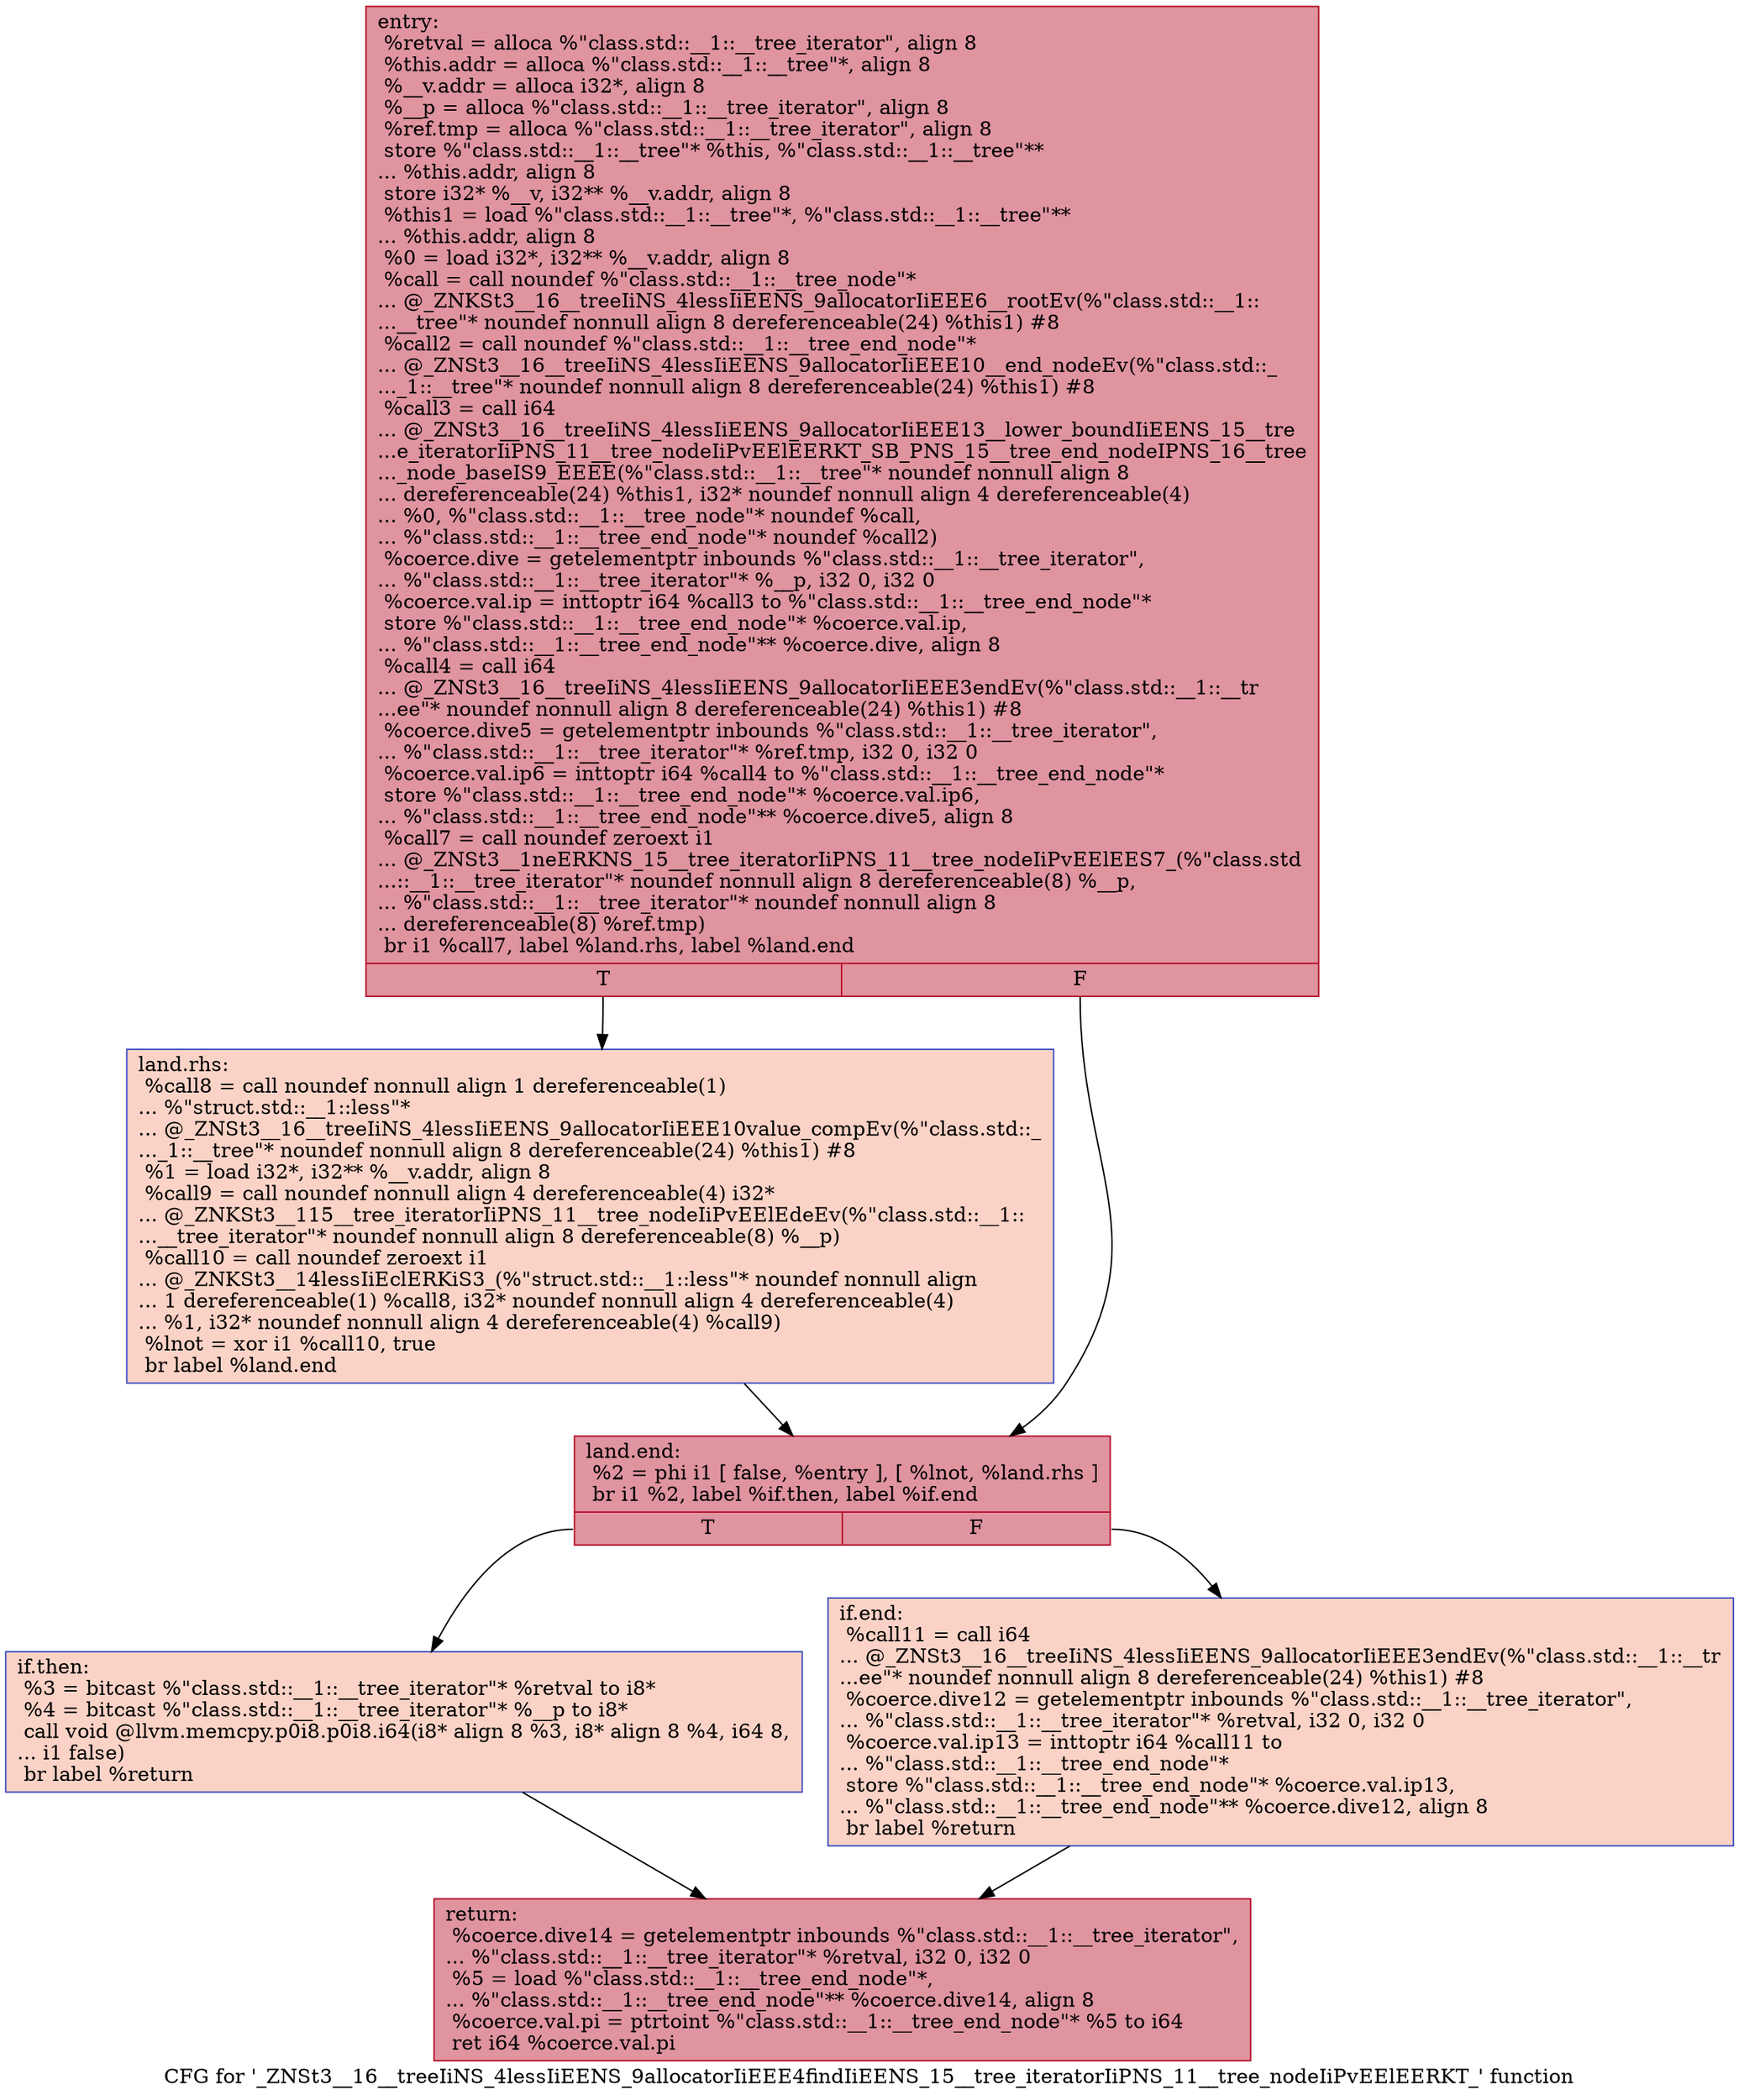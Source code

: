 digraph "CFG for '_ZNSt3__16__treeIiNS_4lessIiEENS_9allocatorIiEEE4findIiEENS_15__tree_iteratorIiPNS_11__tree_nodeIiPvEElEERKT_' function" {
	label="CFG for '_ZNSt3__16__treeIiNS_4lessIiEENS_9allocatorIiEEE4findIiEENS_15__tree_iteratorIiPNS_11__tree_nodeIiPvEElEERKT_' function";

	Node0x600002558a40 [shape=record,color="#b70d28ff", style=filled, fillcolor="#b70d2870",label="{entry:\l  %retval = alloca %\"class.std::__1::__tree_iterator\", align 8\l  %this.addr = alloca %\"class.std::__1::__tree\"*, align 8\l  %__v.addr = alloca i32*, align 8\l  %__p = alloca %\"class.std::__1::__tree_iterator\", align 8\l  %ref.tmp = alloca %\"class.std::__1::__tree_iterator\", align 8\l  store %\"class.std::__1::__tree\"* %this, %\"class.std::__1::__tree\"**\l... %this.addr, align 8\l  store i32* %__v, i32** %__v.addr, align 8\l  %this1 = load %\"class.std::__1::__tree\"*, %\"class.std::__1::__tree\"**\l... %this.addr, align 8\l  %0 = load i32*, i32** %__v.addr, align 8\l  %call = call noundef %\"class.std::__1::__tree_node\"*\l... @_ZNKSt3__16__treeIiNS_4lessIiEENS_9allocatorIiEEE6__rootEv(%\"class.std::__1::\l...__tree\"* noundef nonnull align 8 dereferenceable(24) %this1) #8\l  %call2 = call noundef %\"class.std::__1::__tree_end_node\"*\l... @_ZNSt3__16__treeIiNS_4lessIiEENS_9allocatorIiEEE10__end_nodeEv(%\"class.std::_\l..._1::__tree\"* noundef nonnull align 8 dereferenceable(24) %this1) #8\l  %call3 = call i64\l... @_ZNSt3__16__treeIiNS_4lessIiEENS_9allocatorIiEEE13__lower_boundIiEENS_15__tre\l...e_iteratorIiPNS_11__tree_nodeIiPvEElEERKT_SB_PNS_15__tree_end_nodeIPNS_16__tree\l..._node_baseIS9_EEEE(%\"class.std::__1::__tree\"* noundef nonnull align 8\l... dereferenceable(24) %this1, i32* noundef nonnull align 4 dereferenceable(4)\l... %0, %\"class.std::__1::__tree_node\"* noundef %call,\l... %\"class.std::__1::__tree_end_node\"* noundef %call2)\l  %coerce.dive = getelementptr inbounds %\"class.std::__1::__tree_iterator\",\l... %\"class.std::__1::__tree_iterator\"* %__p, i32 0, i32 0\l  %coerce.val.ip = inttoptr i64 %call3 to %\"class.std::__1::__tree_end_node\"*\l  store %\"class.std::__1::__tree_end_node\"* %coerce.val.ip,\l... %\"class.std::__1::__tree_end_node\"** %coerce.dive, align 8\l  %call4 = call i64\l... @_ZNSt3__16__treeIiNS_4lessIiEENS_9allocatorIiEEE3endEv(%\"class.std::__1::__tr\l...ee\"* noundef nonnull align 8 dereferenceable(24) %this1) #8\l  %coerce.dive5 = getelementptr inbounds %\"class.std::__1::__tree_iterator\",\l... %\"class.std::__1::__tree_iterator\"* %ref.tmp, i32 0, i32 0\l  %coerce.val.ip6 = inttoptr i64 %call4 to %\"class.std::__1::__tree_end_node\"*\l  store %\"class.std::__1::__tree_end_node\"* %coerce.val.ip6,\l... %\"class.std::__1::__tree_end_node\"** %coerce.dive5, align 8\l  %call7 = call noundef zeroext i1\l... @_ZNSt3__1neERKNS_15__tree_iteratorIiPNS_11__tree_nodeIiPvEElEES7_(%\"class.std\l...::__1::__tree_iterator\"* noundef nonnull align 8 dereferenceable(8) %__p,\l... %\"class.std::__1::__tree_iterator\"* noundef nonnull align 8\l... dereferenceable(8) %ref.tmp)\l  br i1 %call7, label %land.rhs, label %land.end\l|{<s0>T|<s1>F}}"];
	Node0x600002558a40:s0 -> Node0x600002558bc0;
	Node0x600002558a40:s1 -> Node0x600002558c00;
	Node0x600002558bc0 [shape=record,color="#3d50c3ff", style=filled, fillcolor="#f59c7d70",label="{land.rhs:                                         \l  %call8 = call noundef nonnull align 1 dereferenceable(1)\l... %\"struct.std::__1::less\"*\l... @_ZNSt3__16__treeIiNS_4lessIiEENS_9allocatorIiEEE10value_compEv(%\"class.std::_\l..._1::__tree\"* noundef nonnull align 8 dereferenceable(24) %this1) #8\l  %1 = load i32*, i32** %__v.addr, align 8\l  %call9 = call noundef nonnull align 4 dereferenceable(4) i32*\l... @_ZNKSt3__115__tree_iteratorIiPNS_11__tree_nodeIiPvEElEdeEv(%\"class.std::__1::\l...__tree_iterator\"* noundef nonnull align 8 dereferenceable(8) %__p)\l  %call10 = call noundef zeroext i1\l... @_ZNKSt3__14lessIiEclERKiS3_(%\"struct.std::__1::less\"* noundef nonnull align\l... 1 dereferenceable(1) %call8, i32* noundef nonnull align 4 dereferenceable(4)\l... %1, i32* noundef nonnull align 4 dereferenceable(4) %call9)\l  %lnot = xor i1 %call10, true\l  br label %land.end\l}"];
	Node0x600002558bc0 -> Node0x600002558c00;
	Node0x600002558c00 [shape=record,color="#b70d28ff", style=filled, fillcolor="#b70d2870",label="{land.end:                                         \l  %2 = phi i1 [ false, %entry ], [ %lnot, %land.rhs ]\l  br i1 %2, label %if.then, label %if.end\l|{<s0>T|<s1>F}}"];
	Node0x600002558c00:s0 -> Node0x600002558d40;
	Node0x600002558c00:s1 -> Node0x600002558d80;
	Node0x600002558d40 [shape=record,color="#3d50c3ff", style=filled, fillcolor="#f59c7d70",label="{if.then:                                          \l  %3 = bitcast %\"class.std::__1::__tree_iterator\"* %retval to i8*\l  %4 = bitcast %\"class.std::__1::__tree_iterator\"* %__p to i8*\l  call void @llvm.memcpy.p0i8.p0i8.i64(i8* align 8 %3, i8* align 8 %4, i64 8,\l... i1 false)\l  br label %return\l}"];
	Node0x600002558d40 -> Node0x600002558e40;
	Node0x600002558d80 [shape=record,color="#3d50c3ff", style=filled, fillcolor="#f59c7d70",label="{if.end:                                           \l  %call11 = call i64\l... @_ZNSt3__16__treeIiNS_4lessIiEENS_9allocatorIiEEE3endEv(%\"class.std::__1::__tr\l...ee\"* noundef nonnull align 8 dereferenceable(24) %this1) #8\l  %coerce.dive12 = getelementptr inbounds %\"class.std::__1::__tree_iterator\",\l... %\"class.std::__1::__tree_iterator\"* %retval, i32 0, i32 0\l  %coerce.val.ip13 = inttoptr i64 %call11 to\l... %\"class.std::__1::__tree_end_node\"*\l  store %\"class.std::__1::__tree_end_node\"* %coerce.val.ip13,\l... %\"class.std::__1::__tree_end_node\"** %coerce.dive12, align 8\l  br label %return\l}"];
	Node0x600002558d80 -> Node0x600002558e40;
	Node0x600002558e40 [shape=record,color="#b70d28ff", style=filled, fillcolor="#b70d2870",label="{return:                                           \l  %coerce.dive14 = getelementptr inbounds %\"class.std::__1::__tree_iterator\",\l... %\"class.std::__1::__tree_iterator\"* %retval, i32 0, i32 0\l  %5 = load %\"class.std::__1::__tree_end_node\"*,\l... %\"class.std::__1::__tree_end_node\"** %coerce.dive14, align 8\l  %coerce.val.pi = ptrtoint %\"class.std::__1::__tree_end_node\"* %5 to i64\l  ret i64 %coerce.val.pi\l}"];
}
